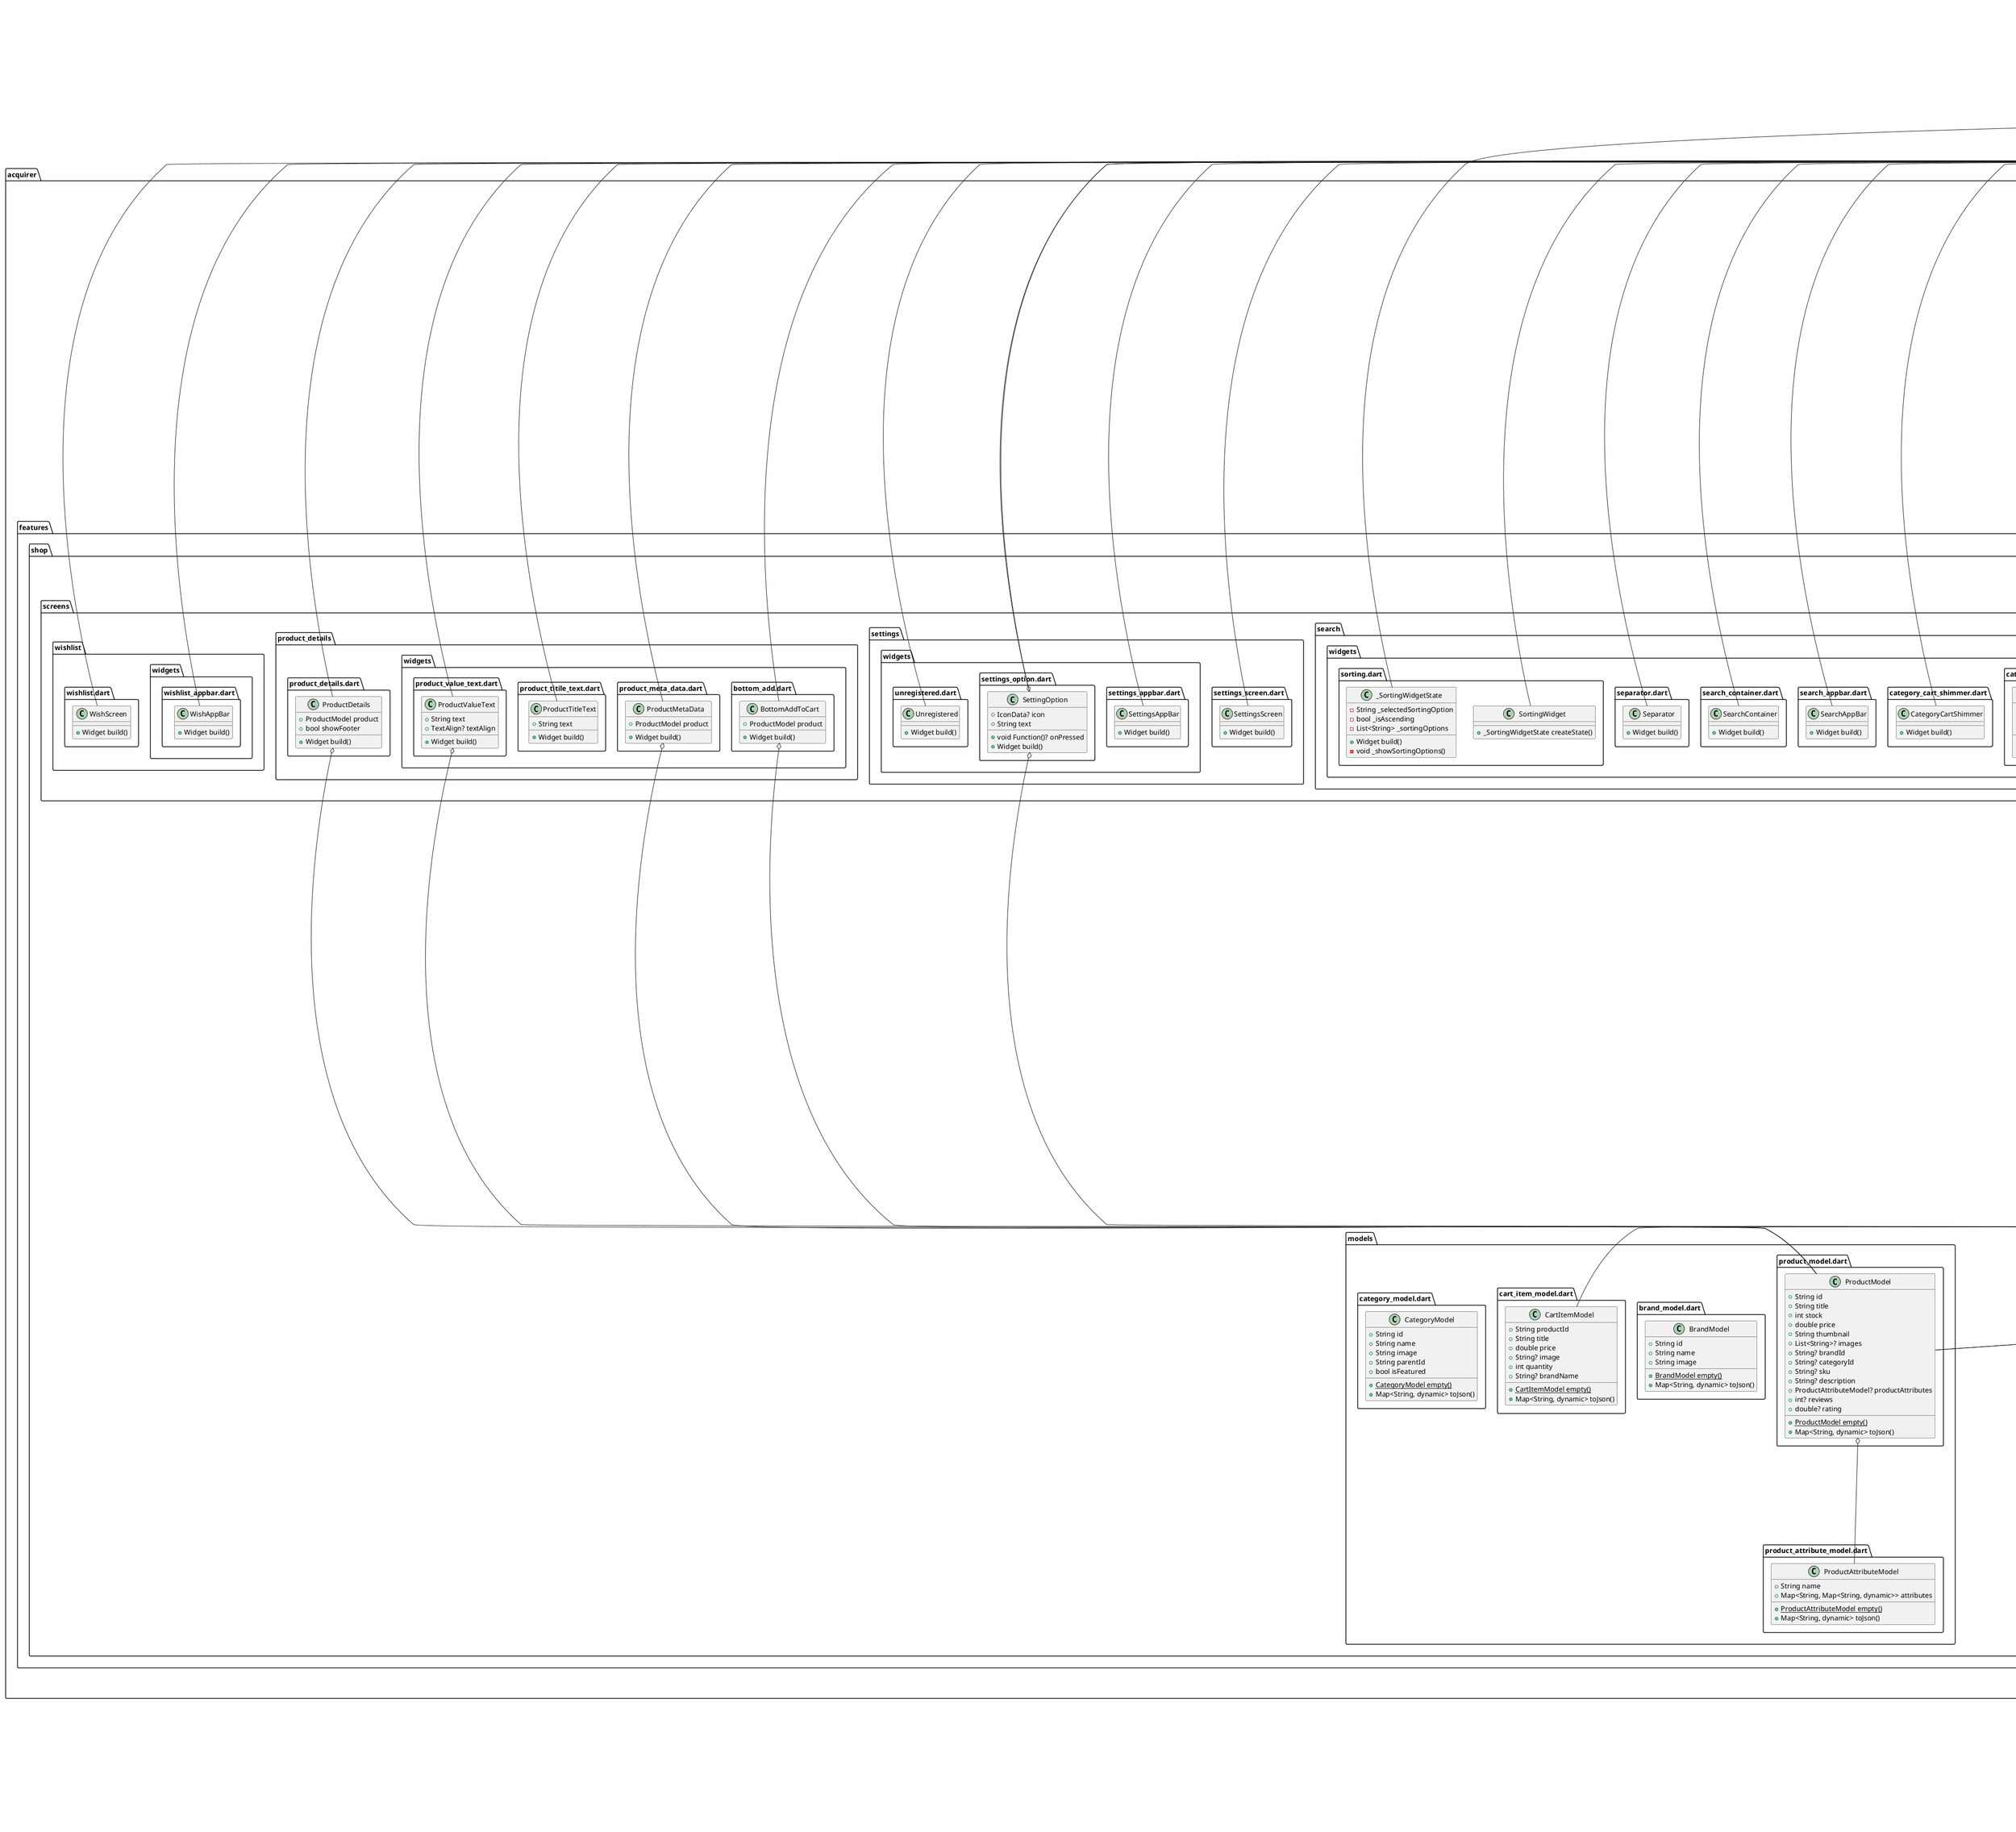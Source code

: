 @startuml diagram
set namespaceSeparator ::

class "acquirer::app.dart::App" {
  +Widget build()
}

"flutter::src::widgets::framework.dart::StatelessWidget" <|-- "acquirer::app.dart::App"

class "acquirer::bindings::general_binding.dart::GeneralBindings" {
  +void dependencies()
}

"get::get_instance::src::bindings_interface.dart::Bindings" <|-- "acquirer::bindings::general_binding.dart::GeneralBindings"

class "acquirer::bindings::network_manager.dart::NetworkManager" {
  -Connectivity _connectivity
  -StreamSubscription<ConnectivityResult> _connectivitySubscription
  -Rx<ConnectivityResult> _connectionStatus
  {static} +NetworkManager instance
  +void onInit()
  -dynamic _updateConnectionStatus()
  +dynamic isConnected()
  +void onClose()
}

"acquirer::bindings::network_manager.dart::NetworkManager" o-- "connectivity_plus::connectivity_plus.dart::Connectivity"
"acquirer::bindings::network_manager.dart::NetworkManager" o-- "dart::async::StreamSubscription<ConnectivityResult>"
"acquirer::bindings::network_manager.dart::NetworkManager" o-- "get::get_rx::src::rx_types::rx_types.dart::Rx<ConnectivityResult>"
"acquirer::bindings::network_manager.dart::NetworkManager" o-- "acquirer::bindings::network_manager.dart::NetworkManager"
"get::get_state_manager::src::simple::get_controllers.dart::GetxController" <|-- "acquirer::bindings::network_manager.dart::NetworkManager"

class "acquirer::common::styles::spacing_styles.dart::SpacingStyle" {
  {static} +EdgeInsetsGeometry paddingWithAppBarHeight
}

"acquirer::common::styles::spacing_styles.dart::SpacingStyle" o-- "flutter::src::painting::edge_insets.dart::EdgeInsetsGeometry"

class "acquirer::common::widgets::appbar::appbar.dart::MyAppBar" {
  +Widget? title
  +bool showBackArrow
  +IconData? leadingIcon
  +List<Widget>? actions
  +void Function()? leadingOnPressed
  +Widget? additionalContent
  +Color? color
  +Color? arrowColor
  +double verticalPadding
  +Size preferredSize
  +Widget build()
}

"acquirer::common::widgets::appbar::appbar.dart::MyAppBar" o-- "flutter::src::widgets::framework.dart::Widget"
"acquirer::common::widgets::appbar::appbar.dart::MyAppBar" o-- "flutter::src::widgets::icon_data.dart::IconData"
"acquirer::common::widgets::appbar::appbar.dart::MyAppBar" o-- "dart::ui::void Function()"
"acquirer::common::widgets::appbar::appbar.dart::MyAppBar" o-- "dart::ui::Color"
"acquirer::common::widgets::appbar::appbar.dart::MyAppBar" o-- "dart::ui::Size"
"flutter::src::widgets::framework.dart::StatelessWidget" <|-- "acquirer::common::widgets::appbar::appbar.dart::MyAppBar"
"flutter::src::widgets::preferred_size.dart::PreferredSizeWidget" <|-- "acquirer::common::widgets::appbar::appbar.dart::MyAppBar"

class "acquirer::common::widgets::custom_shapes::containers::rounded_container.dart::RoundedContainer" {
  +double? width
  +double? height
  +double radius
  +Widget? child
  +bool showBorder
  +Color borderColor
  +Color backgroundColor
  +EdgeInsetsGeometry? padding
  +EdgeInsetsGeometry? margin
  +Widget build()
}

"acquirer::common::widgets::custom_shapes::containers::rounded_container.dart::RoundedContainer" o-- "flutter::src::widgets::framework.dart::Widget"
"acquirer::common::widgets::custom_shapes::containers::rounded_container.dart::RoundedContainer" o-- "dart::ui::Color"
"acquirer::common::widgets::custom_shapes::containers::rounded_container.dart::RoundedContainer" o-- "flutter::src::painting::edge_insets.dart::EdgeInsetsGeometry"   
"flutter::src::widgets::framework.dart::StatelessWidget" <|-- "acquirer::common::widgets::custom_shapes::containers::rounded_container.dart::RoundedContainer"        

class "acquirer::common::widgets::icons::circular_icon.dart::CircularIcon" {
  +double? height
  +double? width
  +double? size
  +IconData icon
  +Color? color
  +Color? backgroundColor
  +void Function()? onPressed
  +Widget build()
}

"acquirer::common::widgets::icons::circular_icon.dart::CircularIcon" o-- "flutter::src::widgets::icon_data.dart::IconData"
"acquirer::common::widgets::icons::circular_icon.dart::CircularIcon" o-- "dart::ui::Color"
"acquirer::common::widgets::icons::circular_icon.dart::CircularIcon" o-- "dart::ui::void Function()"
"flutter::src::widgets::framework.dart::StatelessWidget" <|-- "acquirer::common::widgets::icons::circular_icon.dart::CircularIcon"

class "acquirer::common::widgets::images::rounded_image.dart::RoundedImage" {
  +double? width
  +double? height
  +String imageUrl
  +bool applyImageRadius
  +BoxBorder? border
  +Color backgroundColor
  +BoxFit? fit
  +EdgeInsetsGeometry? padding
  +bool isNetworkImage
  +void Function()? onPressed
  +double borderRadius
  +double? imageRadius
  +Widget build()
}

"acquirer::common::widgets::images::rounded_image.dart::RoundedImage" o-- "flutter::src::painting::box_border.dart::BoxBorder"
"acquirer::common::widgets::images::rounded_image.dart::RoundedImage" o-- "dart::ui::Color"
"acquirer::common::widgets::images::rounded_image.dart::RoundedImage" o-- "flutter::src::painting::box_fit.dart::BoxFit"
"acquirer::common::widgets::images::rounded_image.dart::RoundedImage" o-- "flutter::src::painting::edge_insets.dart::EdgeInsetsGeometry"
"acquirer::common::widgets::images::rounded_image.dart::RoundedImage" o-- "dart::ui::void Function()"
"flutter::src::widgets::framework.dart::StatelessWidget" <|-- "acquirer::common::widgets::images::rounded_image.dart::RoundedImage"

class "acquirer::common::widgets::layouts::grid_layout.dart::GridLayout" {
  +int itemCount
  +double? mainAxisExtent
  +Widget? Function(BuildContext, int) itemBuilder
  +int crossAxisCount
  +double spacing
  +Widget build()
}

"acquirer::common::widgets::layouts::grid_layout.dart::GridLayout" o-- "null::Widget Function(BuildContext, int)"
"flutter::src::widgets::framework.dart::StatelessWidget" <|-- "acquirer::common::widgets::layouts::grid_layout.dart::GridLayout"

class "acquirer::common::widgets::products::favourite_icon::favourite_icon.dart::FavouriteIcon" {
  +String productId
  +Widget build()
}

"flutter::src::widgets::framework.dart::StatelessWidget" <|-- "acquirer::common::widgets::products::favourite_icon::favourite_icon.dart::FavouriteIcon"

class "acquirer::common::widgets::products::product_cards::product_card_vertical.dart::ProductCardVertical" {
  +void Function()? onPressed
  +ProductModel product
  +Widget build()
}

"acquirer::common::widgets::products::product_cards::product_card_vertical.dart::ProductCardVertical" o-- "dart::ui::void Function()"
"acquirer::common::widgets::products::product_cards::product_card_vertical.dart::ProductCardVertical" o-- "acquirer::features::shop::models::product_model.dart::ProductModel"
"flutter::src::widgets::framework.dart::StatelessWidget" <|-- "acquirer::common::widgets::products::product_cards::product_card_vertical.dart::ProductCardVertical"   

class "acquirer::common::widgets::products::product_cards::product_cart_add_button.dart::ProductCartAddToCartButton" {
  +ProductModel product
  +String brand
  +Widget build()
}

"acquirer::common::widgets::products::product_cards::product_cart_add_button.dart::ProductCartAddToCartButton" o-- "acquirer::features::shop::models::product_model.dart::ProductModel"
"flutter::src::widgets::framework.dart::StatelessWidget" <|-- "acquirer::common::widgets::products::product_cards::product_cart_add_button.dart::ProductCartAddToCartButton"

class "acquirer::common::widgets::shimmer.dart::ShimmerEffect" {
  +double width
  +double height
  +double radius
  +Color? color
  +Widget build()
}

"acquirer::common::widgets::shimmer.dart::ShimmerEffect" o-- "dart::ui::Color"
"flutter::src::widgets::framework.dart::StatelessWidget" <|-- "acquirer::common::widgets::shimmer.dart::ShimmerEffect"

class "acquirer::data::repositories::authentication::authentication_repository.dart::AuthenticationRepository" {
  +GetStorage deviceStorage
  -FirebaseAuth _auth
  {static} +AuthenticationRepository instance
  +User? authUser
  +void onReady()
  +dynamic screenRedirect()
  +dynamic signInWithGoogle()
  +dynamic logout()
}

"acquirer::data::repositories::authentication::authentication_repository.dart::AuthenticationRepository" o-- "get_storage::src::storage_impl.dart::GetStorage"        
"acquirer::data::repositories::authentication::authentication_repository.dart::AuthenticationRepository" o-- "firebase_auth::firebase_auth.dart::FirebaseAuth"        
"acquirer::data::repositories::authentication::authentication_repository.dart::AuthenticationRepository" o-- "acquirer::data::repositories::authentication::authentication_repository.dart::AuthenticationRepository"
"acquirer::data::repositories::authentication::authentication_repository.dart::AuthenticationRepository" o-- "firebase_auth::firebase_auth.dart::User"
"get::get_state_manager::src::simple::get_controllers.dart::GetxController" <|-- "acquirer::data::repositories::authentication::authentication_repository.dart::AuthenticationRepository"

class "acquirer::data::repositories::brands::brand_repository.dart::BrandRepository" {
  -FirebaseFirestore _db
  {static} +BrandRepository instance
  +dynamic getAllBrands()
  +dynamic uploadDummyData()
}

"acquirer::data::repositories::brands::brand_repository.dart::BrandRepository" o-- "cloud_firestore::cloud_firestore.dart::FirebaseFirestore"
"acquirer::data::repositories::brands::brand_repository.dart::BrandRepository" o-- "acquirer::data::repositories::brands::brand_repository.dart::BrandRepository"     
"get::get_state_manager::src::simple::get_controllers.dart::GetxController" <|-- "acquirer::data::repositories::brands::brand_repository.dart::BrandRepository"       

class "acquirer::data::repositories::categories::category_repository.dart::CategoryRepository" {
  -FirebaseFirestore _db
  {static} +CategoryRepository instance
  +dynamic getAllCategories()
  +dynamic uploadDummyData()
}

"acquirer::data::repositories::categories::category_repository.dart::CategoryRepository" o-- "cloud_firestore::cloud_firestore.dart::FirebaseFirestore"
"acquirer::data::repositories::categories::category_repository.dart::CategoryRepository" o-- "acquirer::data::repositories::categories::category_repository.dart::CategoryRepository"
"get::get_state_manager::src::simple::get_controllers.dart::GetxController" <|-- "acquirer::data::repositories::categories::category_repository.dart::CategoryRepository"

class "acquirer::data::repositories::products::product_repository.dart::ProductRepository" {
  -FirebaseFirestore _db
  {static} +ProductRepository instance
  +dynamic getAllProducts()
  +dynamic uploadDummyData()
  +dynamic getFavouriteProducts()
}

"acquirer::data::repositories::products::product_repository.dart::ProductRepository" o-- "cloud_firestore::cloud_firestore.dart::FirebaseFirestore"
"acquirer::data::repositories::products::product_repository.dart::ProductRepository" o-- "acquirer::data::repositories::products::product_repository.dart::ProductRepository"
"get::get_state_manager::src::simple::get_controllers.dart::GetxController" <|-- "acquirer::data::repositories::products::product_repository.dart::ProductRepository" 

class "acquirer::data::repositories::user::user_repository.dart::UserRepository" {
  -FirebaseFirestore _db
  {static} +UserRepository instance
  +dynamic saveUserRecord()
  +dynamic fetchUserDetails()
  +dynamic updateUserDetails()
  +dynamic updateSingleField()
}

"acquirer::data::repositories::user::user_repository.dart::UserRepository" o-- "cloud_firestore::cloud_firestore.dart::FirebaseFirestore"
"acquirer::data::repositories::user::user_repository.dart::UserRepository" o-- "acquirer::data::repositories::user::user_repository.dart::UserRepository"
"get::get_state_manager::src::simple::get_controllers.dart::GetxController" <|-- "acquirer::data::repositories::user::user_repository.dart::UserRepository"

class "acquirer::data::services::firebase_storage_service.dart::FirebaseStorageService" {
  -FirebaseStorage _firebaseStorage
  {static} +FirebaseStorageService instance
  +dynamic getImageDataFromAssets()
  +dynamic uploadImageData()
  +dynamic uploadImageFile()
}

"acquirer::data::services::firebase_storage_service.dart::FirebaseStorageService" o-- "firebase_storage::firebase_storage.dart::FirebaseStorage"
"acquirer::data::services::firebase_storage_service.dart::FirebaseStorageService" o-- "acquirer::data::services::firebase_storage_service.dart::FirebaseStorageService"
"get::get_state_manager::src::simple::get_controllers.dart::GetxController" <|-- "acquirer::data::services::firebase_storage_service.dart::FirebaseStorageService"    

class "acquirer::features::authentication::controllers::login_controller.dart::LoginController" {
  +GetStorage localStorage
  +UserController userController
  +dynamic googleSignIn()
}

"acquirer::features::authentication::controllers::login_controller.dart::LoginController" o-- "get_storage::src::storage_impl.dart::GetStorage"
"acquirer::features::authentication::controllers::login_controller.dart::LoginController" o-- "acquirer::features::personalization::controllers::user_controller.dart::UserController"
"get::get_state_manager::src::simple::get_controllers.dart::GetxController" <|-- "acquirer::features::authentication::controllers::login_controller.dart::LoginController"

class "acquirer::features::authentication::screens::login.dart::LoginScreen" {
  +Widget build()
}

"flutter::src::widgets::framework.dart::StatelessWidget" <|-- "acquirer::features::authentication::screens::login.dart::LoginScreen"

class "acquirer::features::personalization::controllers::user_controller.dart::UserController" {
  +Rx<UserModel> user
  -UserRepository _userRepository
  {static} +UserController instance
  +void onInit()
  +dynamic fetchUserRecord()
  +dynamic saveUserRecord()
  +dynamic logout()
}

"acquirer::features::personalization::controllers::user_controller.dart::UserController" o-- "get::get_rx::src::rx_types::rx_types.dart::Rx<UserModel>"
"acquirer::features::personalization::controllers::user_controller.dart::UserController" o-- "acquirer::data::repositories::user::user_repository.dart::UserRepository"
"acquirer::features::personalization::controllers::user_controller.dart::UserController" o-- "acquirer::features::personalization::controllers::user_controller.dart::UserController"
"get::get_state_manager::src::simple::get_controllers.dart::GetxController" <|-- "acquirer::features::personalization::controllers::user_controller.dart::UserController"

class "acquirer::features::personalization::models::user_model.dart::UserModel" {
  +String id
  +String username
  +String email
  +String profilePicture
  {static} +UserModel empty()
  +Map<String, dynamic> toJson()
}

class "acquirer::features::screen_loader::full_screen_loader.dart::FullScreenLoader" {
  {static} +void openLoadingDialog()
  {static} +dynamic stopLoading()
}

class "acquirer::features::screen_loader::widgets::animation_loader_widget.dart::AnimationLoaderWidget" {
  +String text
  +String animation
  +bool showAction
  +String? actionText
  +void Function()? onActionPressed
  +Widget build()
}

"acquirer::features::screen_loader::widgets::animation_loader_widget.dart::AnimationLoaderWidget" o-- "dart::ui::void Function()"
"flutter::src::widgets::framework.dart::StatelessWidget" <|-- "acquirer::features::screen_loader::widgets::animation_loader_widget.dart::AnimationLoaderWidget"       

class "acquirer::features::shop::controllers::brand_controller.dart::BrandController" {
  +RxBool isLoading
  -BrandRepository _brandRepository
  +RxList<BrandModel> allBrands
  {static} +BrandController instance
  +void onInit()
  +dynamic fetchBrands()
  +dynamic uploadData()
}

"acquirer::features::shop::controllers::brand_controller.dart::BrandController" o-- "get::get_rx::src::rx_types::rx_types.dart::RxBool"
"acquirer::features::shop::controllers::brand_controller.dart::BrandController" o-- "acquirer::data::repositories::brands::brand_repository.dart::BrandRepository"    
"acquirer::features::shop::controllers::brand_controller.dart::BrandController" o-- "get::get_rx::src::rx_types::rx_types.dart::RxList<BrandModel>"
"acquirer::features::shop::controllers::brand_controller.dart::BrandController" o-- "acquirer::features::shop::controllers::brand_controller.dart::BrandController"   
"get::get_state_manager::src::simple::get_controllers.dart::GetxController" <|-- "acquirer::features::shop::controllers::brand_controller.dart::BrandController"      

class "acquirer::features::shop::controllers::category_controller.dart::CategoryController" {
  +RxBool isLoading
  -CategoryRepository _categoryRepository
  +RxList<CategoryModel> allCategories
  +RxList<CategoryModel> featuredCategories
  {static} +CategoryController instance
  +void onInit()
  +dynamic fetchCategories()
  +dynamic uploadData()
}

"acquirer::features::shop::controllers::category_controller.dart::CategoryController" o-- "get::get_rx::src::rx_types::rx_types.dart::RxBool"
"acquirer::features::shop::controllers::category_controller.dart::CategoryController" o-- "acquirer::data::repositories::categories::category_repository.dart::CategoryRepository"
"acquirer::features::shop::controllers::category_controller.dart::CategoryController" o-- "get::get_rx::src::rx_types::rx_types.dart::RxList<CategoryModel>"
"acquirer::features::shop::controllers::category_controller.dart::CategoryController" o-- "acquirer::features::shop::controllers::category_controller.dart::CategoryController"
"get::get_state_manager::src::simple::get_controllers.dart::GetxController" <|-- "acquirer::features::shop::controllers::category_controller.dart::CategoryController"
class "acquirer::features::shop::controllers::product::cart_controller.dart::CartController" {
  +RxInt noOfCartItems
  +RxDouble totalCartPrice
  +RxInt productQuantityInCart
  +RxList<CartItemModel> cartItems
  {static} +CartController instance
  +void addToCart()
  +CartItemModel convertToCartItem()
  +void updateCart()
  +void updateCartTotals()
  +void saveCartItem()
  +void loadCartItems()
  +int getProductQuantityInCart()
  +void clearCart()
  +void addOneToCart()
  +void removeOneFromCart()
  +void removeFromCartDialog()
  +void updateAlreadyAddedProductCount()
}

"acquirer::features::shop::controllers::product::cart_controller.dart::CartController" o-- "get::get_rx::src::rx_types::rx_types.dart::RxInt"
"acquirer::features::shop::controllers::product::cart_controller.dart::CartController" o-- "get::get_rx::src::rx_types::rx_types.dart::RxDouble"
"acquirer::features::shop::controllers::product::cart_controller.dart::CartController" o-- "get::get_rx::src::rx_types::rx_types.dart::RxList<CartItemModel>"
"acquirer::features::shop::controllers::product::cart_controller.dart::CartController" o-- "acquirer::features::shop::controllers::product::cart_controller.dart::CartController"
"get::get_state_manager::src::simple::get_controllers.dart::GetxController" <|-- "acquirer::features::shop::controllers::product::cart_controller.dart::CartController"

class "acquirer::features::shop::controllers::product::favourite_controller.dart::FavouriteController" {
  +RxMap<String, bool> favorites
  {static} +FavouriteController instance
  +void onInit()
  +void initFavorites()
  +bool isFavourite()
  +void toggleFavouriteProduct()
  +void saveFavoritesToStorage()
  +dynamic favoriteProducts()
}

"acquirer::features::shop::controllers::product::favourite_controller.dart::FavouriteController" o-- "get::get_rx::src::rx_types::rx_types.dart::RxMap<String, bool>" 
"acquirer::features::shop::controllers::product::favourite_controller.dart::FavouriteController" o-- "acquirer::features::shop::controllers::product::favourite_controller.dart::FavouriteController"
"get::get_state_manager::src::simple::get_controllers.dart::GetxController" <|-- "acquirer::features::shop::controllers::product::favourite_controller.dart::FavouriteController"

class "acquirer::features::shop::controllers::product::image_controller.dart::ImageController" {
  +RxString selectedProductImage
  {static} +ImageController instance
  +List<String> getAllProductImages()
}

"acquirer::features::shop::controllers::product::image_controller.dart::ImageController" o-- "get::get_rx::src::rx_types::rx_types.dart::RxString"
"acquirer::features::shop::controllers::product::image_controller.dart::ImageController" o-- "acquirer::features::shop::controllers::product::image_controller.dart::ImageController"
"get::get_state_manager::src::simple::get_controllers.dart::GetxController" <|-- "acquirer::features::shop::controllers::product::image_controller.dart::ImageController"

class "acquirer::features::shop::controllers::product::product_controller.dart::ProductController" {
  +RxBool isLoading
  -ProductRepository _productRepository
  +RxList<ProductModel> allProducts
  {static} +ProductController instance
  +void onInit()
  +dynamic fetchAllProducts()
  +dynamic uploadData()
}

"acquirer::features::shop::controllers::product::product_controller.dart::ProductController" o-- "get::get_rx::src::rx_types::rx_types.dart::RxBool"
"acquirer::features::shop::controllers::product::product_controller.dart::ProductController" o-- "acquirer::data::repositories::products::product_repository.dart::ProductRepository"
"acquirer::features::shop::controllers::product::product_controller.dart::ProductController" o-- "get::get_rx::src::rx_types::rx_types.dart::RxList<ProductModel>"    
"acquirer::features::shop::controllers::product::product_controller.dart::ProductController" o-- "acquirer::features::shop::controllers::product::product_controller.dart::ProductController"
"get::get_state_manager::src::simple::get_controllers.dart::GetxController" <|-- "acquirer::features::shop::controllers::product::product_controller.dart::ProductController"

class "acquirer::features::shop::models::brand_model.dart::BrandModel" {
  +String id
  +String name
  +String image
  {static} +BrandModel empty()
  +Map<String, dynamic> toJson()
}

class "acquirer::features::shop::models::cart_item_model.dart::CartItemModel" {
  +String productId
  +String title
  +double price
  +String? image
  +int quantity
  +String? brandName
  {static} +CartItemModel empty()
  +Map<String, dynamic> toJson()
}

class "acquirer::features::shop::models::category_model.dart::CategoryModel" {
  +String id
  +String name
  +String image
  +String parentId
  +bool isFeatured
  {static} +CategoryModel empty()
  +Map<String, dynamic> toJson()
}

class "acquirer::features::shop::models::product_attribute_model.dart::ProductAttributeModel" {
  +String name
  +Map<String, Map<String, dynamic>> attributes
  {static} +ProductAttributeModel empty()
  +Map<String, dynamic> toJson()
}

class "acquirer::features::shop::models::product_model.dart::ProductModel" {
  +String id
  +String title
  +int stock
  +double price
  +String thumbnail
  +List<String>? images
  +String? brandId
  +String? categoryId
  +String? sku
  +String? description
  +ProductAttributeModel? productAttributes
  +int? reviews
  +double? rating
  {static} +ProductModel empty()
  +Map<String, dynamic> toJson()
}

"acquirer::features::shop::models::product_model.dart::ProductModel" o-- "acquirer::features::shop::models::product_attribute_model.dart::ProductAttributeModel"      

class "acquirer::features::shop::screens::cart::cart.dart::CartScreen" {
  +Widget build()
}

"flutter::src::widgets::framework.dart::StatelessWidget" <|-- "acquirer::features::shop::screens::cart::cart.dart::CartScreen"

class "acquirer::features::shop::screens::cart::widgets::bottom_button.dart::BottomButton" {
  +Widget build()
}

"flutter::src::widgets::framework.dart::StatelessWidget" <|-- "acquirer::features::shop::screens::cart::widgets::bottom_button.dart::BottomButton"

class "acquirer::features::shop::screens::cart::widgets::product_cart_horizontal.dart::ProductCartHorizontal" {
  +void Function()? onPressed
  +CartItemModel item
  +Widget build()
}

"acquirer::features::shop::screens::cart::widgets::product_cart_horizontal.dart::ProductCartHorizontal" o-- "dart::ui::void Function()"
"acquirer::features::shop::screens::cart::widgets::product_cart_horizontal.dart::ProductCartHorizontal" o-- "acquirer::features::shop::models::cart_item_model.dart::CartItemModel"
"flutter::src::widgets::framework.dart::StatelessWidget" <|-- "acquirer::features::shop::screens::cart::widgets::product_cart_horizontal.dart::ProductCartHorizontal"

class "acquirer::features::shop::screens::home::home.dart::HomeScreen" {
  +Widget build()
}

"flutter::src::widgets::framework.dart::StatelessWidget" <|-- "acquirer::features::shop::screens::home::home.dart::HomeScreen"

class "acquirer::features::shop::screens::home::widgets::home_appbar.dart::HomeAppBar" {
  +Widget build()
}

"flutter::src::widgets::framework.dart::StatelessWidget" <|-- "acquirer::features::shop::screens::home::widgets::home_appbar.dart::HomeAppBar"

class "acquirer::features::shop::screens::product_details::product_details.dart::ProductDetails" {
  +ProductModel product
  +bool showFooter
  +Widget build()
}

"acquirer::features::shop::screens::product_details::product_details.dart::ProductDetails" o-- "acquirer::features::shop::models::product_model.dart::ProductModel"   
"flutter::src::widgets::framework.dart::StatelessWidget" <|-- "acquirer::features::shop::screens::product_details::product_details.dart::ProductDetails"

class "acquirer::features::shop::screens::product_details::widgets::bottom_add.dart::BottomAddToCart" {
  +ProductModel product
  +Widget build()
}

"acquirer::features::shop::screens::product_details::widgets::bottom_add.dart::BottomAddToCart" o-- "acquirer::features::shop::models::product_model.dart::ProductModel"
"flutter::src::widgets::framework.dart::StatelessWidget" <|-- "acquirer::features::shop::screens::product_details::widgets::bottom_add.dart::BottomAddToCart"

class "acquirer::features::shop::screens::product_details::widgets::product_meta_data.dart::ProductMetaData" {
  +ProductModel product
  +Widget build()
}

"acquirer::features::shop::screens::product_details::widgets::product_meta_data.dart::ProductMetaData" o-- "acquirer::features::shop::models::product_model.dart::ProductModel"
"flutter::src::widgets::framework.dart::StatelessWidget" <|-- "acquirer::features::shop::screens::product_details::widgets::product_meta_data.dart::ProductMetaData"  

class "acquirer::features::shop::screens::product_details::widgets::product_titile_text.dart::ProductTitleText" {
  +String text
  +Widget build()
}

"flutter::src::widgets::framework.dart::StatelessWidget" <|-- "acquirer::features::shop::screens::product_details::widgets::product_titile_text.dart::ProductTitleText"

class "acquirer::features::shop::screens::product_details::widgets::product_value_text.dart::ProductValueText" {
  +String text
  +TextAlign? textAlign
  +Widget build()
}

"acquirer::features::shop::screens::product_details::widgets::product_value_text.dart::ProductValueText" o-- "dart::ui::TextAlign"
"flutter::src::widgets::framework.dart::StatelessWidget" <|-- "acquirer::features::shop::screens::product_details::widgets::product_value_text.dart::ProductValueText"
class "acquirer::features::shop::screens::search::category_search.dart::CategorySearch" {
  +String id
  +String title
  +bool isCategory
  +Widget build()
}

"flutter::src::widgets::framework.dart::StatelessWidget" <|-- "acquirer::features::shop::screens::search::category_search.dart::CategorySearch"

class "acquirer::features::shop::screens::search::search.dart::SearchScreen" {
  +Widget build()
}

"flutter::src::widgets::framework.dart::StatelessWidget" <|-- "acquirer::features::shop::screens::search::search.dart::SearchScreen"

class "acquirer::features::shop::screens::search::widgets::category_cart_horizontal.dart::CategoryCartHorizontal" {
  +String categoryName
  +String imageUrl
  +bool isNetworkImage
  +void Function()? onPressed
  +Widget build()
}

"acquirer::features::shop::screens::search::widgets::category_cart_horizontal.dart::CategoryCartHorizontal" o-- "dart::ui::void Function()"
"flutter::src::widgets::framework.dart::StatelessWidget" <|-- "acquirer::features::shop::screens::search::widgets::category_cart_horizontal.dart::CategoryCartHorizontal"

class "acquirer::features::shop::screens::search::widgets::category_cart_shimmer.dart::CategoryCartShimmer" {
  +Widget build()
}

"flutter::src::widgets::framework.dart::StatelessWidget" <|-- "acquirer::features::shop::screens::search::widgets::category_cart_shimmer.dart::CategoryCartShimmer"   

class "acquirer::features::shop::screens::search::widgets::search_appbar.dart::SearchAppBar" {
  +Widget build()
}

"flutter::src::widgets::framework.dart::StatelessWidget" <|-- "acquirer::features::shop::screens::search::widgets::search_appbar.dart::SearchAppBar"

class "acquirer::features::shop::screens::search::widgets::search_container.dart::SearchContainer" {
  +Widget build()
}

"flutter::src::widgets::framework.dart::StatelessWidget" <|-- "acquirer::features::shop::screens::search::widgets::search_container.dart::SearchContainer"

class "acquirer::features::shop::screens::search::widgets::separator.dart::Separator" {
  +Widget build()
}

"flutter::src::widgets::framework.dart::StatelessWidget" <|-- "acquirer::features::shop::screens::search::widgets::separator.dart::Separator"

class "acquirer::features::shop::screens::search::widgets::sorting.dart::SortingWidget" {
  +_SortingWidgetState createState()
}

"flutter::src::widgets::framework.dart::StatefulWidget" <|-- "acquirer::features::shop::screens::search::widgets::sorting.dart::SortingWidget"

class "acquirer::features::shop::screens::search::widgets::sorting.dart::_SortingWidgetState" {
  -String _selectedSortingOption
  -bool _isAscending
  -List<String> _sortingOptions
  +Widget build()
  -void _showSortingOptions()
}

"flutter::src::widgets::framework.dart::State" <|-- "acquirer::features::shop::screens::search::widgets::sorting.dart::_SortingWidgetState"

class "acquirer::features::shop::screens::settings::settings_screen.dart::SettingsScreen" {
  +Widget build()
}

"flutter::src::widgets::framework.dart::StatelessWidget" <|-- "acquirer::features::shop::screens::settings::settings_screen.dart::SettingsScreen"

class "acquirer::features::shop::screens::settings::widgets::settings_appbar.dart::SettingsAppBar" {
  +Widget build()
}

"flutter::src::widgets::framework.dart::StatelessWidget" <|-- "acquirer::features::shop::screens::settings::widgets::settings_appbar.dart::SettingsAppBar"

class "acquirer::features::shop::screens::settings::widgets::settings_option.dart::SettingOption" {
  +IconData? icon
  +String text
  +void Function()? onPressed
  +Widget build()
}

"acquirer::features::shop::screens::settings::widgets::settings_option.dart::SettingOption" o-- "flutter::src::widgets::icon_data.dart::IconData"
"acquirer::features::shop::screens::settings::widgets::settings_option.dart::SettingOption" o-- "dart::ui::void Function()"
"flutter::src::widgets::framework.dart::StatelessWidget" <|-- "acquirer::features::shop::screens::settings::widgets::settings_option.dart::SettingOption"

class "acquirer::features::shop::screens::settings::widgets::unregistered.dart::Unregistered" {
  +Widget build()
}

"flutter::src::widgets::framework.dart::StatelessWidget" <|-- "acquirer::features::shop::screens::settings::widgets::unregistered.dart::Unregistered"

class "acquirer::features::shop::screens::wishlist::widgets::wishlist_appbar.dart::WishAppBar" {
  +Widget build()
}

"flutter::src::widgets::framework.dart::StatelessWidget" <|-- "acquirer::features::shop::screens::wishlist::widgets::wishlist_appbar.dart::WishAppBar"

class "acquirer::features::shop::screens::wishlist::wishlist.dart::WishScreen" {
  +Widget build()
}

"flutter::src::widgets::framework.dart::StatelessWidget" <|-- "acquirer::features::shop::screens::wishlist::wishlist.dart::WishScreen"

class "acquirer::firebase_options.dart::DefaultFirebaseOptions" {
  {static} +FirebaseOptions web
  {static} +FirebaseOptions android
  {static} +FirebaseOptions currentPlatform
}

"acquirer::firebase_options.dart::DefaultFirebaseOptions" o-- "firebase_core_platform_interface::firebase_core_platform_interface.dart::FirebaseOptions"

class "acquirer::navigation_menu.dart::NavigationMenu" {
  +int? screenIndex
  +Widget build()
}

"flutter::src::widgets::framework.dart::StatelessWidget" <|-- "acquirer::navigation_menu.dart::NavigationMenu"

class "acquirer::navigation_menu.dart::NavigationController" {
  +Rx<int> selectedIndex
  +List<StatelessWidget> screens
}

"acquirer::navigation_menu.dart::NavigationController" o-- "get::get_rx::src::rx_types::rx_types.dart::Rx<int>"
"get::get_state_manager::src::simple::get_controllers.dart::GetxController" <|-- "acquirer::navigation_menu.dart::NavigationController"

class "acquirer::utils::constants::colors.dart::TColors" {
  {static} +Color primary
  {static} +Color secondary
  {static} +Color accent
  {static} +Color textPrimary
  {static} +Color textSecondary
  {static} +Color textWhite
  {static} +Color backgroundLight
  {static} +Color backgroundDark
  {static} +Color backgroundPrimary
  {static} +Color containerLight
  {static} +Color containerDark
  {static} +Color buttonPrimary
  {static} +Color buttonSecondary
  {static} +Color buttonDisabled
  {static} +Color borderPrimary
  {static} +Color borderSecondary
  {static} +Color error
  {static} +Color success
  {static} +Color warning
  {static} +Color info
  {static} +Color black
  {static} +Color darkerGrey
  {static} +Color darkGrey
  {static} +Color grey
  {static} +Color softGrey
  {static} +Color lightGrey
  {static} +Color white
}

"acquirer::utils::constants::colors.dart::TColors" o-- "dart::ui::Color"

class "acquirer::utils::constants::image_strings.dart::TImages" {
  {static} +String darkAppLogo
  {static} +String lightAppLogo
  {static} +String shoeIcon
  {static} +String clothIcon
  {static} +String jeweleryIcon
  {static} +String sportIcon
  {static} +String animalIcon
  {static} +String furnitureIcon
  {static} +String nikeLogo
  {static} +String adidasLogo
  {static} +String appleLogo
  {static} +String jordanLogo
  {static} +String pumaLogo
  {static} +String zaraLogo
  {static} +String kenwoodLogo
  {static} +String hermanMillerLogo
  {static} +String ikeaLogo
  {static} +String acerlogo
  {static} +String docerAnimation
  {static} +String goodsAnimation
  {static} +String productImage1
  {static} +String productImage2
  {static} +String productImage3
  {static} +String productImage4
  {static} +String productImage5
  {static} +String productImage6
  {static} +String productImage7
  {static} +String productImage8
  {static} +String productImage9
  {static} +String productImage10
  {static} +String productImage11
  {static} +String productImage12
  {static} +String productImage13
  {static} +String productImage14
  {static} +String productImage15
  {static} +String productImage16
  {static} +String productImage17
  {static} +String productImage18
  {static} +String productImage19
  {static} +String productImage20
  {static} +String productImage21
  {static} +String productImage22
  {static} +String productImage23
  {static} +String productImage24
  {static} +String productImage25
  {static} +String productImage26
  {static} +String productImage27
  {static} +String productImage28
  {static} +String productImage29
  {static} +String productImage30
  {static} +String productImage31
  {static} +String productImage32
  {static} +String productImage33
  {static} +String productImage34
  {static} +String productImage35
  {static} +String productImage36
  {static} +String productImage37
  {static} +String productImage38
  {static} +String productImage39
  {static} +String productImage40
  {static} +String productImage41
  {static} +String productImage42
  {static} +String productImage43
  {static} +String productImage44
  {static} +String productImage45
  {static} +String productImage46
  {static} +String productImage47
  {static} +String productImage48
  {static} +String productImage49
  {static} +String productImage50
  {static} +String productImage51
  {static} +String productImage52
  {static} +String productImage53
  {static} +String productImage54
  {static} +String productImage55
  {static} +String productImage56
  {static} +String productImage57
  {static} +String productImage58
  {static} +String productImage59
  {static} +String productImage60
  {static} +String productImage61
  {static} +String productImage62
  {static} +String productImage63
  {static} +String productImage64
  {static} +String productImage65
  {static} +String productImage66
  {static} +String productImage67
  {static} +String productImage68
  {static} +String productImage69
  {static} +String productImage70
  {static} +String productImage71
  {static} +String productImage72
  {static} +String productImage73
  {static} +String productImage74
  {static} +String productImage75
  {static} +String productImage76
  {static} +String productImage77
}

class "acquirer::utils::constants::sizes.dart::TSizes" {
  {static} +double xxs
  {static} +double xs
  {static} +double sm
  {static} +double md
  {static} +double lg
  {static} +double xl
  {static} +double iconXs
  {static} +double iconSm
  {static} +double iconMd
  {static} +double iconLg
  {static} +double fontSizeSm
  {static} +double fontSizeMd
  {static} +double fontSizeLg
  {static} +double buttonHeight
  {static} +double buttonRadius
  {static} +double buttonWidth
  {static} +double buttonElevation
  {static} +double appBarHeight
  {static} +double imageThumbSize
  {static} +double spaceDefault
  {static} +double spaceBtwItems
  {static} +double spaceBtwSections
  {static} +double borderRadiusSm
  {static} +double borderRadiusMd
  {static} +double borderRadiusLg
  {static} +double dividerHeight
  {static} +double productImageSize
  {static} +double productImageRadius
  {static} +double productItemHeight
  {static} +double inputFieldRadius
  {static} +double spaceBtwInputFields
  {static} +double cardRadiusLg
  {static} +double cardRadiusMd
  {static} +double cardRadiusSm
  {static} +double cardRadiusXs
  {static} +double cardElevation
  {static} +double imageCarouselHeight
  {static} +double loadingIndicatorSize
  {static} +double gridViewSpacing
}

class "acquirer::utils::constants::text_strings.dart::TTexts" {
  {static} +String and
  {static} +String skip
  {static} +String done
  {static} +String submit
  {static} +String appName
  {static} +String tContinue
  {static} +String loginTitle
  {static} +String loginSubTitle
  {static} +String loginGoogle
  {static} +String loginGuest
  {static} +String barHome
  {static} +String barSearch
  {static} +String barWish
  {static} +String barSettings
  {static} +String popularProducts
  {static} +String addTo
  {static} +String homeAppbarTitle
  {static} +String homeAppbarSubTitle
  {static} +String searchAppbarTitle
  {static} +String searchField
  {static} +String resultsFor
  {static} +String wishAppbarTitle
  {static} +String settingsAppbarTitle
}

class "acquirer::utils::device::device_utility.dart::DeviceUtils" {
  {static} +void hideKeyboard()
  {static} +dynamic setStatusBarColor()
  {static} +bool isLandscapeOrientation()
  {static} +bool isPortraitOrientation()
  {static} +void setFullScreen()
  {static} +double getScreenHeight()
  {static} +double getScreenWidth()
  {static} +double getPixelRatio()
  {static} +double getStatusBarHeight()
  {static} +double getBottomNavigationBarHeight()
  {static} +double getAppBarHeight()
  {static} +double getKeyboardHeight()
  {static} +dynamic isKeyboardVisible()
  {static} +dynamic isPhysicalDevice()
  {static} +void vibrate()
  {static} +dynamic setPreferredOrientations()
  {static} +void hideStatusBar()
  {static} +void showStatusBar()
  {static} +dynamic hasInternetConnection()
  {static} +bool isIOS()
  {static} +bool isAndroid()
  {static} +void launchUrl()
}

class "acquirer::utils::helpers::dummy_data.dart::DummyData" {
  {static} +List<CategoryModel> categories
  {static} +List<BrandModel> brands
  {static} +List<ProductModel> products
}

class "acquirer::utils::helpers::helper_functions.dart::HelperFunctions" {
  {static} +Color? getColor()
  {static} +void showSnackBar()
  {static} +void showAlert()
  {static} +void navigateToScreen()
  {static} +String truncateText()
  {static} +bool isDarkMode()
  {static} +Size screenSize()
  {static} +double screenHeight()
  {static} +double screenWidth()
  {static} +String getFormattedDate()
  {static} +List<T> removeDuplicates()
  {static} +List<Widget> wrapWidgets()
}

class "acquirer::utils::local_storage::storage_utility.dart::LocalStorage" {
  -GetStorage _storage
  {static} -LocalStorage? _instance
  {static} +dynamic init()
  +dynamic saveData()
  +T? readData()
  +dynamic removeData()
  +dynamic clearAll()
}

"acquirer::utils::local_storage::storage_utility.dart::LocalStorage" o-- "get_storage::src::storage_impl.dart::GetStorage"
"acquirer::utils::local_storage::storage_utility.dart::LocalStorage" o-- "acquirer::utils::local_storage::storage_utility.dart::LocalStorage"

class "acquirer::utils::theme::custom_themes::appbar_theme.dart::TAppBarTheme" {
  {static} +AppBarTheme lightAppBarTheme
}

"acquirer::utils::theme::custom_themes::appbar_theme.dart::TAppBarTheme" o-- "flutter::src::material::app_bar_theme.dart::AppBarTheme"

class "acquirer::utils::theme::custom_themes::bottom_sheet_theme.dart::TBottomSheetTheme" {
  {static} +BottomSheetThemeData lightBottomSheetTheme
}

"acquirer::utils::theme::custom_themes::bottom_sheet_theme.dart::TBottomSheetTheme" o-- "flutter::src::material::bottom_sheet_theme.dart::BottomSheetThemeData"       

class "acquirer::utils::theme::custom_themes::checkbox_theme.dart::TCheckboxTheme" {
  {static} +CheckboxThemeData lightCheckboxTheme
}

"acquirer::utils::theme::custom_themes::checkbox_theme.dart::TCheckboxTheme" o-- "flutter::src::material::checkbox_theme.dart::CheckboxThemeData"

class "acquirer::utils::theme::custom_themes::chip_theme.dart::TChipTheme" {
  {static} +ChipThemeData lightChipTheme
}

"acquirer::utils::theme::custom_themes::chip_theme.dart::TChipTheme" o-- "flutter::src::material::chip_theme.dart::ChipThemeData"

class "acquirer::utils::theme::custom_themes::elevated_button_theme.dart::TElevatedButtonTheme" {
  {static} +ElevatedButtonThemeData lightElevatedButtonTheme
}

"acquirer::utils::theme::custom_themes::elevated_button_theme.dart::TElevatedButtonTheme" o-- "flutter::src::material::elevated_button_theme.dart::ElevatedButtonThemeData"

class "acquirer::utils::theme::custom_themes::outlined_button_theme.dart::TOutlinedButtonTheme" {
  {static} +OutlinedButtonThemeData lightOutlinedButtonTheme
}

"acquirer::utils::theme::custom_themes::outlined_button_theme.dart::TOutlinedButtonTheme" o-- "flutter::src::material::outlined_button_theme.dart::OutlinedButtonThemeData"

class "acquirer::utils::theme::custom_themes::text_field_theme.dart::TTextFormFieldTheme" {
  {static} +InputDecorationTheme lightInputDecorationTheme
}

"acquirer::utils::theme::custom_themes::text_field_theme.dart::TTextFormFieldTheme" o-- "flutter::src::material::input_decorator.dart::InputDecorationTheme"

class "acquirer::utils::theme::custom_themes::text_theme.dart::TTextTheme" {
  {static} +TextTheme lightTheme
}

"acquirer::utils::theme::custom_themes::text_theme.dart::TTextTheme" o-- "flutter::src::material::text_theme.dart::TextTheme"

class "acquirer::utils::theme::theme.dart::TAppTheme" {
  {static} +ThemeData lightTheme
}

"acquirer::utils::theme::theme.dart::TAppTheme" o-- "flutter::src::material::theme_data.dart::ThemeData"


@enduml